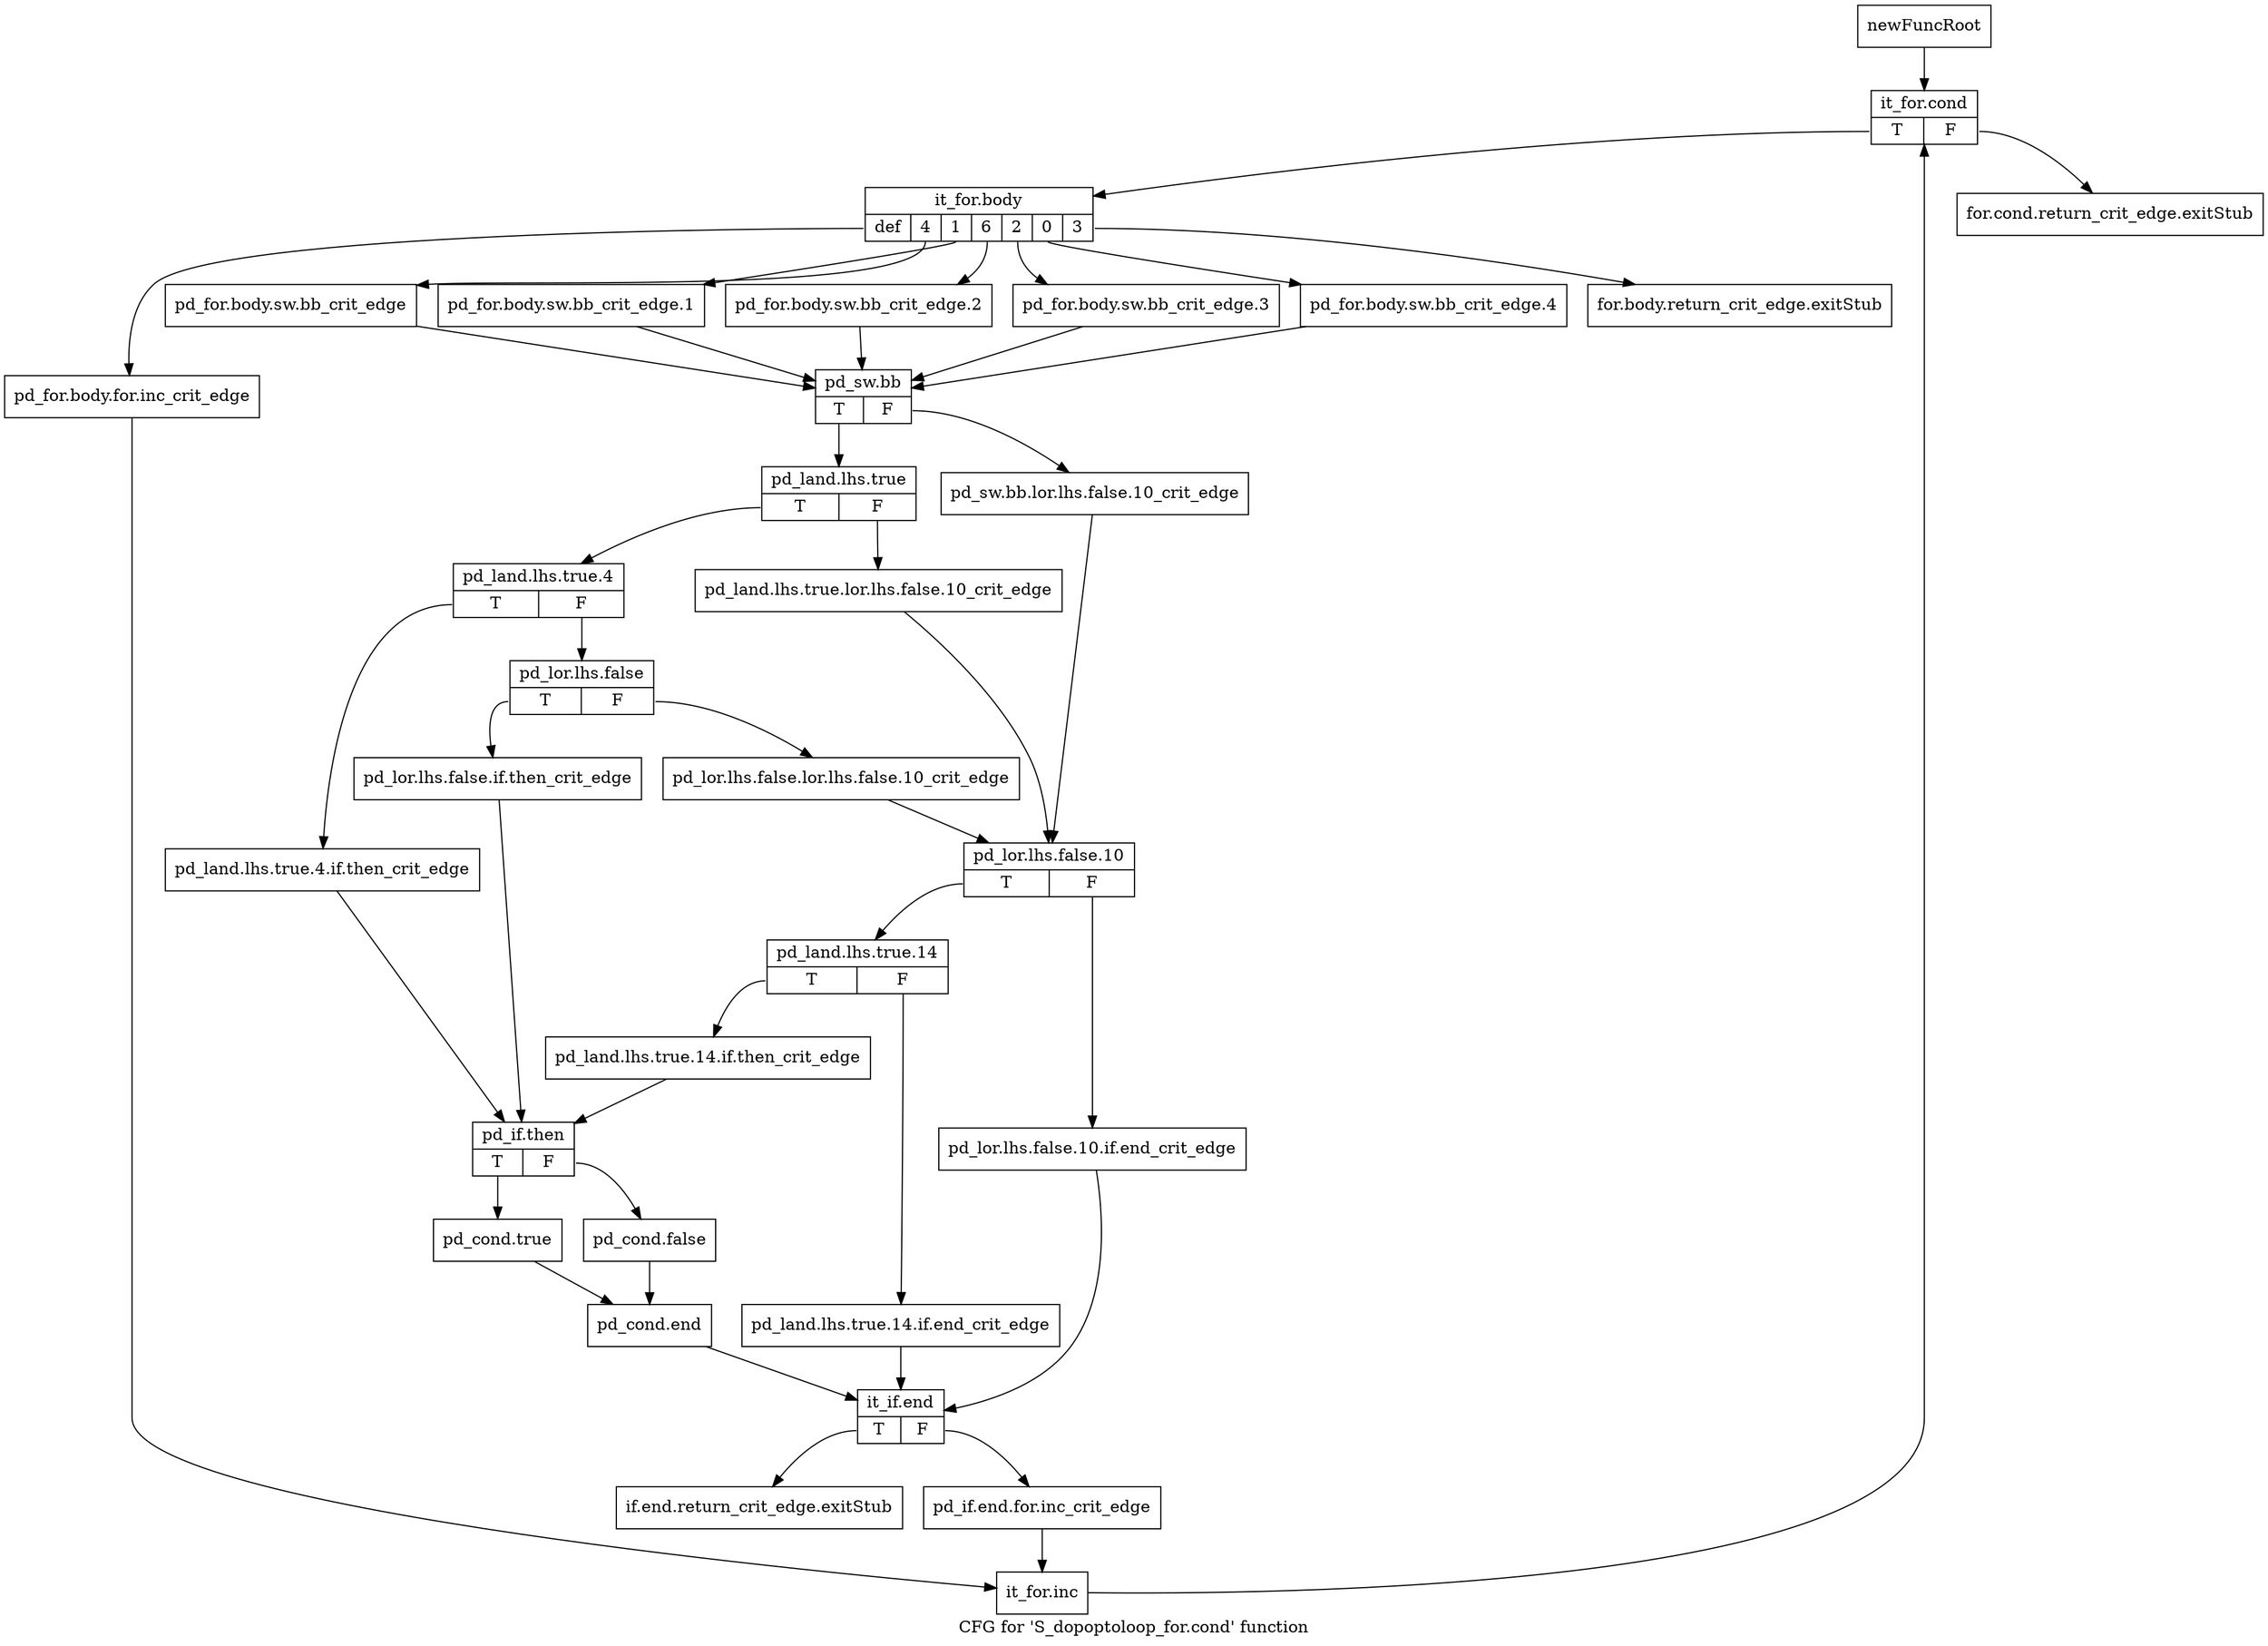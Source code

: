 digraph "CFG for 'S_dopoptoloop_for.cond' function" {
	label="CFG for 'S_dopoptoloop_for.cond' function";

	Node0x4e8f610 [shape=record,label="{newFuncRoot}"];
	Node0x4e8f610 -> Node0x4f3baa0;
	Node0x4f3b9b0 [shape=record,label="{for.cond.return_crit_edge.exitStub}"];
	Node0x4f3ba00 [shape=record,label="{for.body.return_crit_edge.exitStub}"];
	Node0x4f3ba50 [shape=record,label="{if.end.return_crit_edge.exitStub}"];
	Node0x4f3baa0 [shape=record,label="{it_for.cond|{<s0>T|<s1>F}}"];
	Node0x4f3baa0:s0 -> Node0x4f3baf0;
	Node0x4f3baa0:s1 -> Node0x4f3b9b0;
	Node0x4f3baf0 [shape=record,label="{it_for.body|{<s0>def|<s1>4|<s2>1|<s3>6|<s4>2|<s5>0|<s6>3}}"];
	Node0x4f3baf0:s0 -> Node0x4f3c2c0;
	Node0x4f3baf0:s1 -> Node0x4f3bc80;
	Node0x4f3baf0:s2 -> Node0x4f3bc30;
	Node0x4f3baf0:s3 -> Node0x4f3bbe0;
	Node0x4f3baf0:s4 -> Node0x4f3bb90;
	Node0x4f3baf0:s5 -> Node0x4f3bb40;
	Node0x4f3baf0:s6 -> Node0x4f3ba00;
	Node0x4f3bb40 [shape=record,label="{pd_for.body.sw.bb_crit_edge.4}"];
	Node0x4f3bb40 -> Node0x4f3bcd0;
	Node0x4f3bb90 [shape=record,label="{pd_for.body.sw.bb_crit_edge.3}"];
	Node0x4f3bb90 -> Node0x4f3bcd0;
	Node0x4f3bbe0 [shape=record,label="{pd_for.body.sw.bb_crit_edge.2}"];
	Node0x4f3bbe0 -> Node0x4f3bcd0;
	Node0x4f3bc30 [shape=record,label="{pd_for.body.sw.bb_crit_edge.1}"];
	Node0x4f3bc30 -> Node0x4f3bcd0;
	Node0x4f3bc80 [shape=record,label="{pd_for.body.sw.bb_crit_edge}"];
	Node0x4f3bc80 -> Node0x4f3bcd0;
	Node0x4f3bcd0 [shape=record,label="{pd_sw.bb|{<s0>T|<s1>F}}"];
	Node0x4f3bcd0:s0 -> Node0x4f3bd70;
	Node0x4f3bcd0:s1 -> Node0x4f3bd20;
	Node0x4f3bd20 [shape=record,label="{pd_sw.bb.lor.lhs.false.10_crit_edge}"];
	Node0x4f3bd20 -> Node0x4f3bf00;
	Node0x4f3bd70 [shape=record,label="{pd_land.lhs.true|{<s0>T|<s1>F}}"];
	Node0x4f3bd70:s0 -> Node0x4f3be10;
	Node0x4f3bd70:s1 -> Node0x4f3bdc0;
	Node0x4f3bdc0 [shape=record,label="{pd_land.lhs.true.lor.lhs.false.10_crit_edge}"];
	Node0x4f3bdc0 -> Node0x4f3bf00;
	Node0x4f3be10 [shape=record,label="{pd_land.lhs.true.4|{<s0>T|<s1>F}}"];
	Node0x4f3be10:s0 -> Node0x4f3c090;
	Node0x4f3be10:s1 -> Node0x4f3be60;
	Node0x4f3be60 [shape=record,label="{pd_lor.lhs.false|{<s0>T|<s1>F}}"];
	Node0x4f3be60:s0 -> Node0x4f3c040;
	Node0x4f3be60:s1 -> Node0x4f3beb0;
	Node0x4f3beb0 [shape=record,label="{pd_lor.lhs.false.lor.lhs.false.10_crit_edge}"];
	Node0x4f3beb0 -> Node0x4f3bf00;
	Node0x4f3bf00 [shape=record,label="{pd_lor.lhs.false.10|{<s0>T|<s1>F}}"];
	Node0x4f3bf00:s0 -> Node0x4f3bfa0;
	Node0x4f3bf00:s1 -> Node0x4f3bf50;
	Node0x4f3bf50 [shape=record,label="{pd_lor.lhs.false.10.if.end_crit_edge}"];
	Node0x4f3bf50 -> Node0x4f3c220;
	Node0x4f3bfa0 [shape=record,label="{pd_land.lhs.true.14|{<s0>T|<s1>F}}"];
	Node0x4f3bfa0:s0 -> Node0x4f3bff0;
	Node0x4f3bfa0:s1 -> Node0x4f21da0;
	Node0x4f21da0 [shape=record,label="{pd_land.lhs.true.14.if.end_crit_edge}"];
	Node0x4f21da0 -> Node0x4f3c220;
	Node0x4f3bff0 [shape=record,label="{pd_land.lhs.true.14.if.then_crit_edge}"];
	Node0x4f3bff0 -> Node0x4f3c0e0;
	Node0x4f3c040 [shape=record,label="{pd_lor.lhs.false.if.then_crit_edge}"];
	Node0x4f3c040 -> Node0x4f3c0e0;
	Node0x4f3c090 [shape=record,label="{pd_land.lhs.true.4.if.then_crit_edge}"];
	Node0x4f3c090 -> Node0x4f3c0e0;
	Node0x4f3c0e0 [shape=record,label="{pd_if.then|{<s0>T|<s1>F}}"];
	Node0x4f3c0e0:s0 -> Node0x4f3c180;
	Node0x4f3c0e0:s1 -> Node0x4f3c130;
	Node0x4f3c130 [shape=record,label="{pd_cond.false}"];
	Node0x4f3c130 -> Node0x4f3c1d0;
	Node0x4f3c180 [shape=record,label="{pd_cond.true}"];
	Node0x4f3c180 -> Node0x4f3c1d0;
	Node0x4f3c1d0 [shape=record,label="{pd_cond.end}"];
	Node0x4f3c1d0 -> Node0x4f3c220;
	Node0x4f3c220 [shape=record,label="{it_if.end|{<s0>T|<s1>F}}"];
	Node0x4f3c220:s0 -> Node0x4f3ba50;
	Node0x4f3c220:s1 -> Node0x4f3c270;
	Node0x4f3c270 [shape=record,label="{pd_if.end.for.inc_crit_edge}"];
	Node0x4f3c270 -> Node0x4f3c310;
	Node0x4f3c2c0 [shape=record,label="{pd_for.body.for.inc_crit_edge}"];
	Node0x4f3c2c0 -> Node0x4f3c310;
	Node0x4f3c310 [shape=record,label="{it_for.inc}"];
	Node0x4f3c310 -> Node0x4f3baa0;
}
